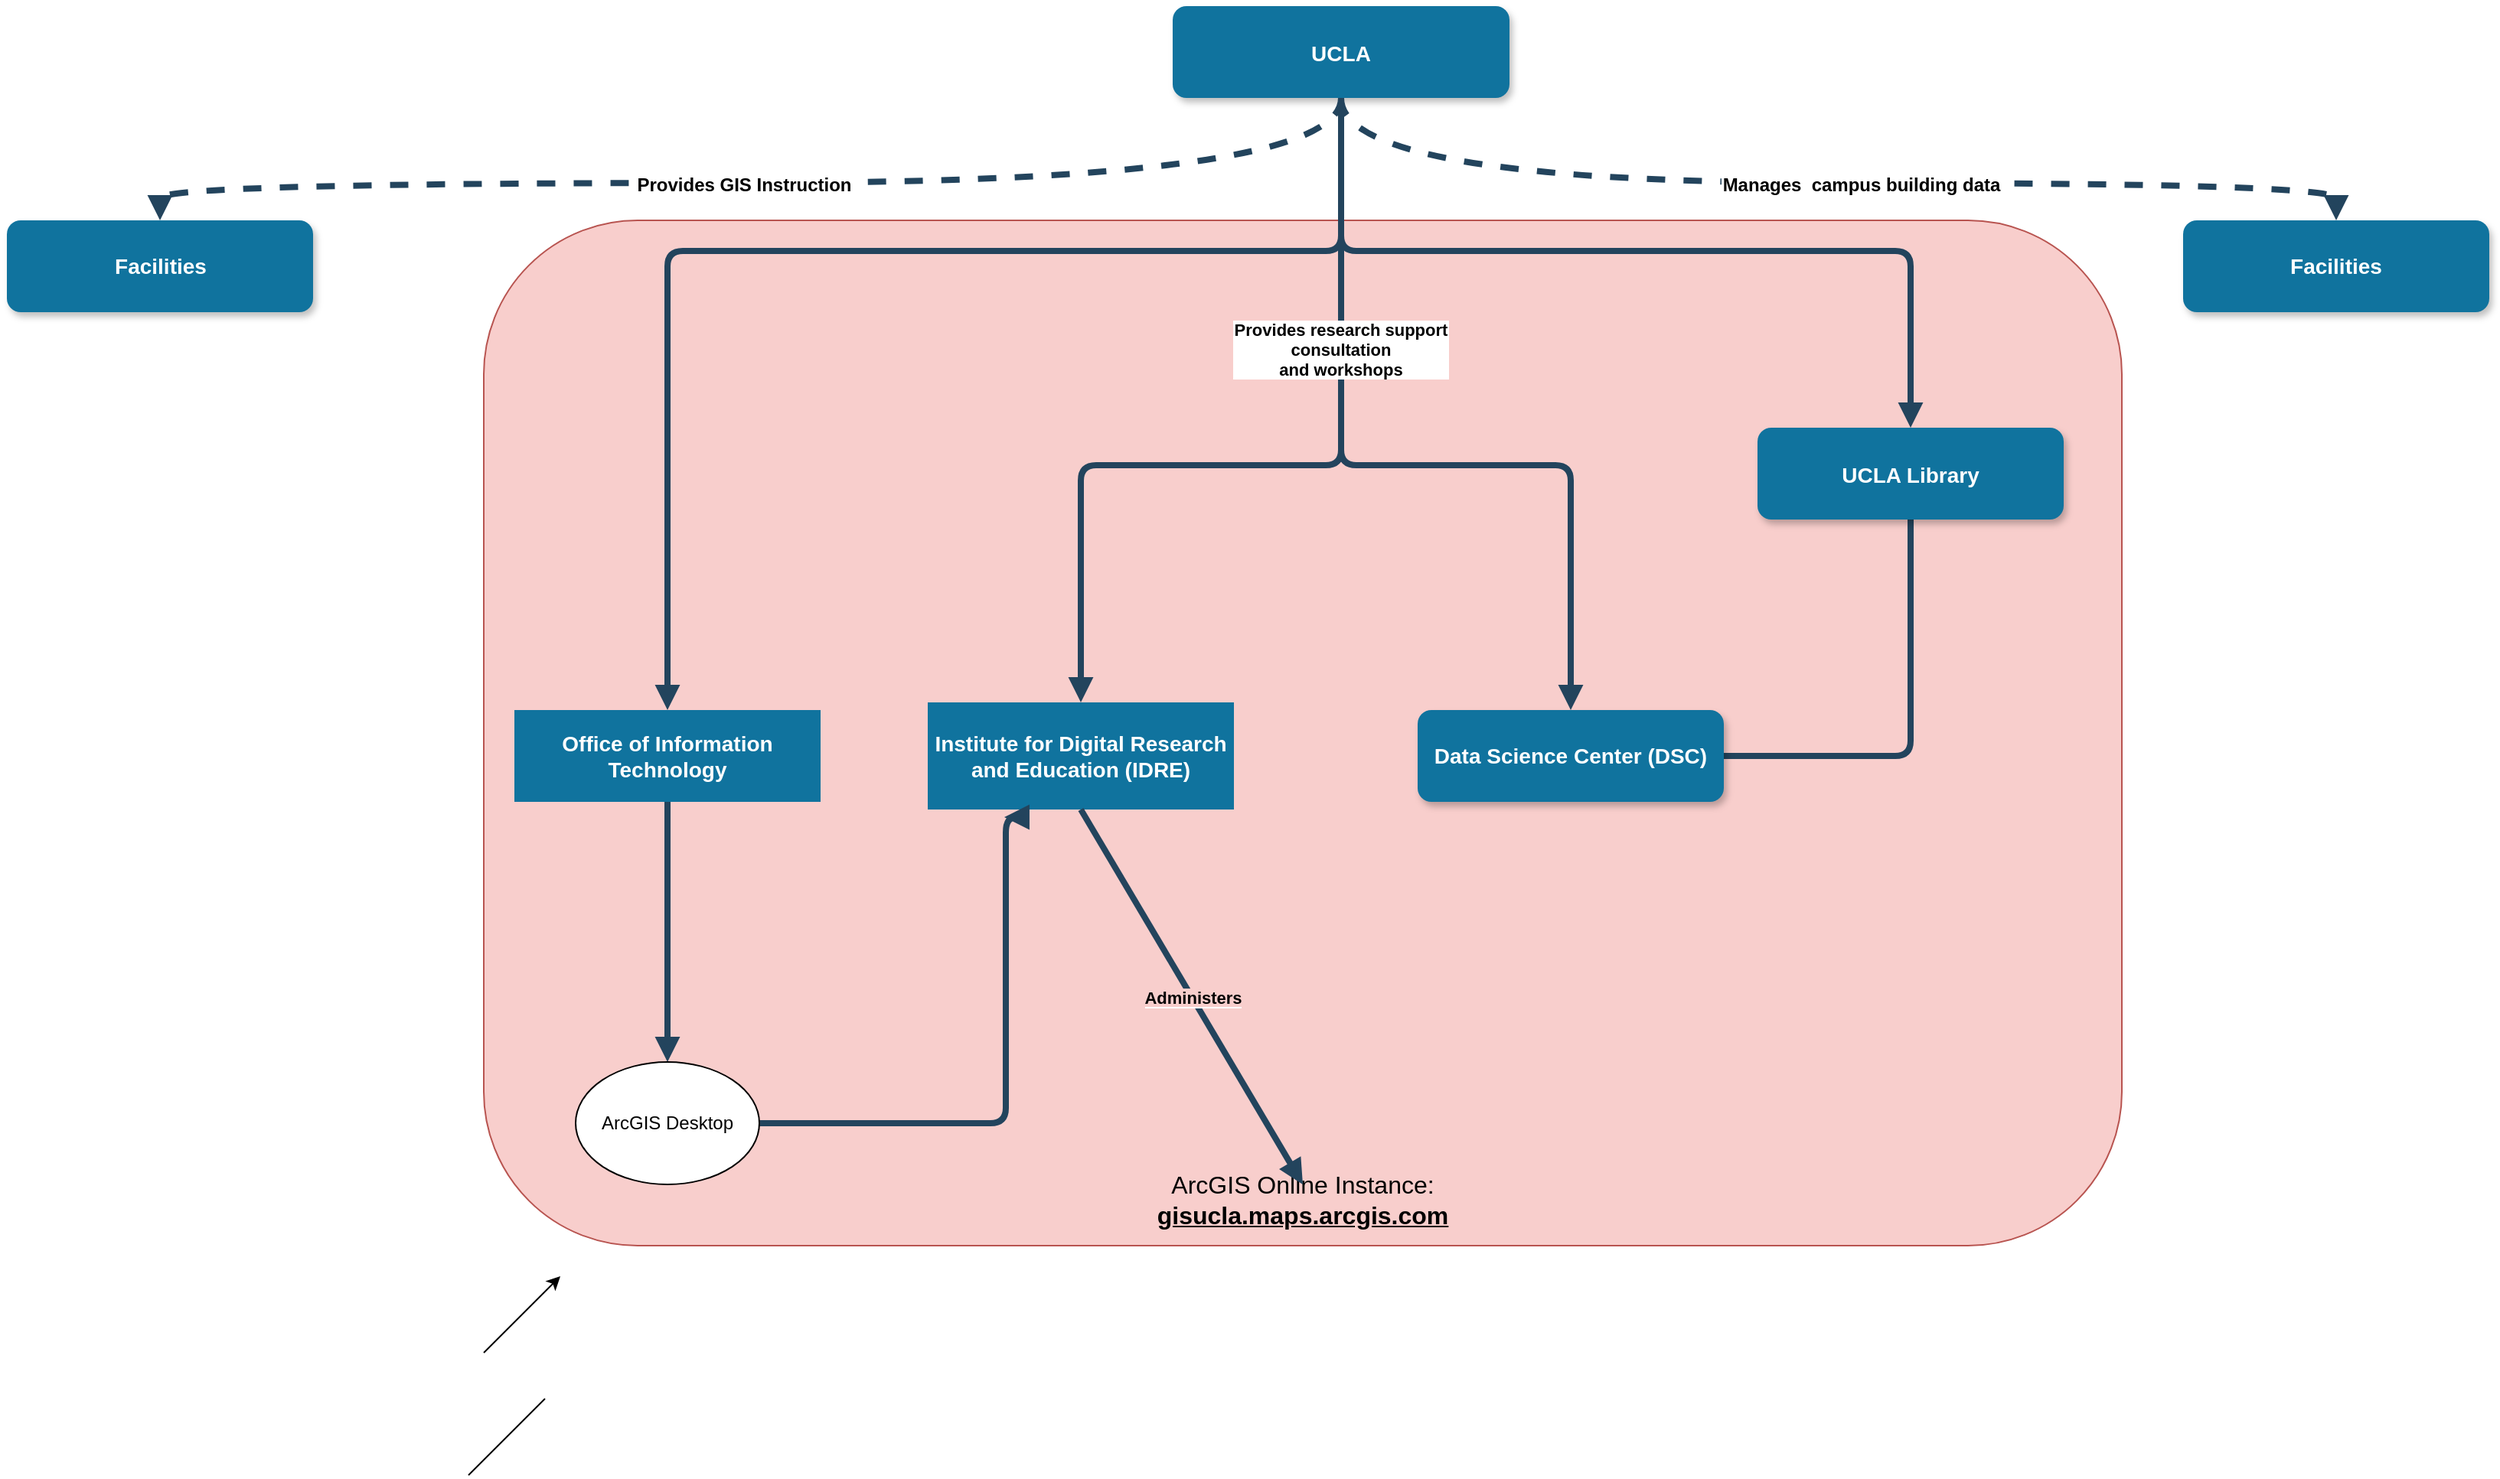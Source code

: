 <mxfile version="12.3.0" type="github" pages="1">
  <diagram name="Page-1" id="97916047-d0de-89f5-080d-49f4d83e522f">
    <mxGraphModel dx="3289.5" dy="940" grid="1" gridSize="10" guides="1" tooltips="1" connect="1" arrows="1" fold="1" page="1" pageScale="1.5" pageWidth="1169" pageHeight="827" background="#ffffff" math="0" shadow="0">
      <root>
        <mxCell id="0"/>
        <mxCell id="1" parent="0"/>
        <mxCell id="7HnK9eXFFECSjdr3EfDR-64" value="" style="rounded=1;whiteSpace=wrap;html=1;shadow=0;align=center;fillColor=#f8cecc;strokeColor=#b85450;connectable=0;allowArrows=0;" vertex="1" parent="1">
          <mxGeometry x="210" y="320" width="1070" height="670" as="geometry"/>
        </mxCell>
        <mxCell id="3" value="UCLA" style="rounded=1;fillColor=#10739E;strokeColor=none;shadow=1;gradientColor=none;fontStyle=1;fontColor=#FFFFFF;fontSize=14;" parent="1" vertex="1">
          <mxGeometry x="660" y="180" width="220" height="60" as="geometry"/>
        </mxCell>
        <mxCell id="7HnK9eXFFECSjdr3EfDR-62" value="" style="edgeStyle=orthogonalEdgeStyle;rounded=1;orthogonalLoop=1;jettySize=auto;html=1;entryX=0.5;entryY=0;entryDx=0;entryDy=0;fontStyle=1;strokeColor=#23445D;strokeWidth=4;endFill=1;endArrow=block;" edge="1" parent="1" source="4" target="7HnK9eXFFECSjdr3EfDR-63">
          <mxGeometry relative="1" as="geometry">
            <mxPoint x="330" y="810" as="targetPoint"/>
          </mxGeometry>
        </mxCell>
        <mxCell id="4" value="Office of Information Technology" style="rounded=0;fillColor=#10739E;strokeColor=none;shadow=0;gradientColor=none;fontStyle=1;fontColor=#FFFFFF;fontSize=14;verticalAlign=middle;whiteSpace=wrap;" parent="1" vertex="1">
          <mxGeometry x="230" y="640" width="200" height="60" as="geometry"/>
        </mxCell>
        <mxCell id="5" value="Institute for Digital Research&#xa;and Education (IDRE)" style="rounded=0;fillColor=#10739E;strokeColor=none;shadow=0;gradientColor=none;fontStyle=1;fontColor=#FFFFFF;fontSize=14;align=center;whiteSpace=wrap;" parent="1" vertex="1">
          <mxGeometry x="500" y="635" width="200" height="70" as="geometry"/>
        </mxCell>
        <mxCell id="7HnK9eXFFECSjdr3EfDR-69" style="edgeStyle=orthogonalEdgeStyle;rounded=1;orthogonalLoop=1;jettySize=auto;html=1;exitX=1;exitY=0.5;exitDx=0;exitDy=0;entryX=0.5;entryY=1;entryDx=0;entryDy=0;fontStyle=1;strokeColor=#23445D;strokeWidth=4;endFill=0;endArrow=none;" edge="1" parent="1" source="7HnK9eXFFECSjdr3EfDR-57" target="6">
          <mxGeometry relative="1" as="geometry"/>
        </mxCell>
        <mxCell id="7HnK9eXFFECSjdr3EfDR-57" value="Data Science Center (DSC)" style="rounded=1;fillColor=#10739E;strokeColor=none;shadow=1;gradientColor=none;fontStyle=1;fontColor=#FFFFFF;fontSize=14;whiteSpace=wrap;" vertex="1" parent="1">
          <mxGeometry x="820" y="640" width="200" height="60" as="geometry"/>
        </mxCell>
        <mxCell id="6" value="UCLA Library" style="rounded=1;fillColor=#10739E;strokeColor=none;shadow=1;gradientColor=none;fontStyle=1;fontColor=#FFFFFF;fontSize=14;" parent="1" vertex="1">
          <mxGeometry x="1042" y="455.5" width="200" height="60" as="geometry"/>
        </mxCell>
        <mxCell id="7" value="Facilities" style="rounded=1;fillColor=#10739E;strokeColor=none;shadow=1;gradientColor=none;fontStyle=1;fontColor=#FFFFFF;fontSize=14;whiteSpace=wrap;" parent="1" vertex="1">
          <mxGeometry x="1320" y="320" width="200" height="60" as="geometry"/>
        </mxCell>
        <mxCell id="31" value="" style="edgeStyle=elbowEdgeStyle;elbow=vertical;strokeWidth=4;endArrow=block;endFill=1;fontStyle=1;strokeColor=#23445D;" parent="1" source="3" target="4" edge="1">
          <mxGeometry x="22" y="165.5" width="100" height="100" as="geometry">
            <mxPoint x="22" y="265.5" as="sourcePoint"/>
            <mxPoint x="122" y="165.5" as="targetPoint"/>
            <Array as="points">
              <mxPoint x="550" y="340"/>
            </Array>
          </mxGeometry>
        </mxCell>
        <mxCell id="32" value="" style="edgeStyle=elbowEdgeStyle;elbow=vertical;strokeWidth=4;endArrow=block;endFill=1;fontStyle=1;strokeColor=#23445D;" parent="1" source="3" target="6" edge="1">
          <mxGeometry x="22" y="165.5" width="100" height="100" as="geometry">
            <mxPoint x="22" y="265.5" as="sourcePoint"/>
            <mxPoint x="122" y="165.5" as="targetPoint"/>
            <Array as="points">
              <mxPoint x="980" y="340"/>
            </Array>
          </mxGeometry>
        </mxCell>
        <mxCell id="33" value="Manages  campus building data " style="edgeStyle=elbowEdgeStyle;elbow=vertical;strokeWidth=4;endArrow=block;endFill=1;fontStyle=1;dashed=1;strokeColor=#23445D;exitX=0.5;exitY=1;exitDx=0;exitDy=0;curved=1;fontSize=12;" parent="1" source="3" target="7" edge="1">
          <mxGeometry width="100" height="100" as="geometry">
            <mxPoint x="772" y="265.5" as="sourcePoint"/>
            <mxPoint x="122" y="165.5" as="targetPoint"/>
            <Array as="points">
              <mxPoint x="1062" y="295.5"/>
            </Array>
            <mxPoint x="15" y="16" as="offset"/>
          </mxGeometry>
        </mxCell>
        <mxCell id="7HnK9eXFFECSjdr3EfDR-59" value="" style="edgeStyle=elbowEdgeStyle;elbow=vertical;strokeWidth=4;endArrow=block;endFill=1;fontStyle=1;strokeColor=#23445D;entryX=0.5;entryY=0;entryDx=0;entryDy=0;" edge="1" parent="1" target="7HnK9eXFFECSjdr3EfDR-57">
          <mxGeometry width="100" height="100" as="geometry">
            <mxPoint x="770" y="240" as="sourcePoint"/>
            <mxPoint x="780" y="590" as="targetPoint"/>
            <Array as="points">
              <mxPoint x="850" y="480"/>
            </Array>
            <mxPoint x="-3" y="80" as="offset"/>
          </mxGeometry>
        </mxCell>
        <mxCell id="30" value="Provides research support&#xa;consultation&#xa;and workshops&#xa;" style="edgeStyle=elbowEdgeStyle;elbow=vertical;strokeWidth=4;endArrow=block;endFill=1;fontStyle=1;strokeColor=#23445D;" parent="1" source="3" target="5" edge="1">
          <mxGeometry width="100" height="100" as="geometry">
            <mxPoint x="22" y="265.5" as="sourcePoint"/>
            <mxPoint x="122" y="165.5" as="targetPoint"/>
            <Array as="points">
              <mxPoint x="770" y="480"/>
            </Array>
            <mxPoint x="85" y="-27" as="offset"/>
          </mxGeometry>
        </mxCell>
        <mxCell id="7HnK9eXFFECSjdr3EfDR-73" style="edgeStyle=orthogonalEdgeStyle;orthogonalLoop=1;jettySize=auto;html=1;exitX=1;exitY=0.5;exitDx=0;exitDy=0;endArrow=block;endFill=1;fontSize=11;rounded=1;fontStyle=1;strokeColor=#23445D;strokeWidth=4;" edge="1" parent="1" source="7HnK9eXFFECSjdr3EfDR-63">
          <mxGeometry relative="1" as="geometry">
            <mxPoint x="550" y="710" as="targetPoint"/>
            <Array as="points">
              <mxPoint x="551" y="910"/>
            </Array>
          </mxGeometry>
        </mxCell>
        <mxCell id="7HnK9eXFFECSjdr3EfDR-63" value="ArcGIS Desktop" style="ellipse;whiteSpace=wrap;html=1;rounded=0;shadow=0;align=center;" vertex="1" parent="1">
          <mxGeometry x="270" y="870" width="120" height="80" as="geometry"/>
        </mxCell>
        <mxCell id="7HnK9eXFFECSjdr3EfDR-65" value="&lt;font style=&quot;font-size: 16px&quot;&gt;ArcGIS Online Instance:&lt;br&gt;&lt;font style=&quot;font-size: 16px&quot;&gt;&lt;u&gt;&lt;b&gt;gisucla.maps.arcgis.com&lt;/b&gt;&lt;/u&gt;&lt;/font&gt;&lt;/font&gt;" style="text;html=1;strokeColor=none;fillColor=none;align=center;verticalAlign=middle;whiteSpace=wrap;rounded=0;shadow=0;" vertex="1" parent="1">
          <mxGeometry x="610" y="950" width="270" height="20" as="geometry"/>
        </mxCell>
        <mxCell id="7HnK9eXFFECSjdr3EfDR-66" value="&lt;span style=&quot;background-color: rgb(248 , 206 , 204)&quot;&gt;Administers&lt;/span&gt;" style="endArrow=block;html=1;exitX=0.5;exitY=1;exitDx=0;exitDy=0;fontStyle=1;strokeColor=#23445D;strokeWidth=4;endFill=1;entryX=0.5;entryY=0;entryDx=0;entryDy=0;" edge="1" parent="1" source="5" target="7HnK9eXFFECSjdr3EfDR-65">
          <mxGeometry width="50" height="50" relative="1" as="geometry">
            <mxPoint x="210" y="1060" as="sourcePoint"/>
            <mxPoint x="600" y="940" as="targetPoint"/>
          </mxGeometry>
        </mxCell>
        <mxCell id="7HnK9eXFFECSjdr3EfDR-68" value="" style="endArrow=classic;html=1;" edge="1" parent="1">
          <mxGeometry width="50" height="50" relative="1" as="geometry">
            <mxPoint x="210" y="1060" as="sourcePoint"/>
            <mxPoint x="260" y="1010" as="targetPoint"/>
          </mxGeometry>
        </mxCell>
        <mxCell id="7HnK9eXFFECSjdr3EfDR-70" value="" style="endArrow=none;html=1;" edge="1" parent="1">
          <mxGeometry width="50" height="50" relative="1" as="geometry">
            <mxPoint x="200" y="1140" as="sourcePoint"/>
            <mxPoint x="250" y="1090" as="targetPoint"/>
          </mxGeometry>
        </mxCell>
        <mxCell id="7HnK9eXFFECSjdr3EfDR-71" value="Provides GIS Instruction" style="edgeStyle=elbowEdgeStyle;elbow=vertical;strokeWidth=4;endArrow=block;endFill=1;fontStyle=1;dashed=1;strokeColor=#23445D;exitX=0.5;exitY=1;exitDx=0;exitDy=0;entryX=0.5;entryY=0;entryDx=0;entryDy=0;curved=1;fontSize=12;" edge="1" parent="1" target="7HnK9eXFFECSjdr3EfDR-72">
          <mxGeometry width="100" height="100" as="geometry">
            <mxPoint x="770" y="240" as="sourcePoint"/>
            <mxPoint x="160" y="270" as="targetPoint"/>
            <Array as="points">
              <mxPoint x="1062" y="295.5"/>
            </Array>
            <mxPoint x="-4" y="16" as="offset"/>
          </mxGeometry>
        </mxCell>
        <mxCell id="7HnK9eXFFECSjdr3EfDR-72" value="Facilities" style="rounded=1;fillColor=#10739E;strokeColor=none;shadow=1;gradientColor=none;fontStyle=1;fontColor=#FFFFFF;fontSize=14;whiteSpace=wrap;" vertex="1" parent="1">
          <mxGeometry x="-101.5" y="320" width="200" height="60" as="geometry"/>
        </mxCell>
      </root>
    </mxGraphModel>
  </diagram>
</mxfile>
